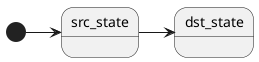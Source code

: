 '
' Copyright (c) 2016-2020 Kris Jusiak (kris at jusiak dot net)
'
' Distributed under the Boost Software License, Version 1.0.
' (See accompanying file LICENSE_1_0.txt or copy at http://www.boost.org/LICENSE_1_0.txt)
'
@startuml

[*] -> src_state
src_state -> dst_state

@enduml

